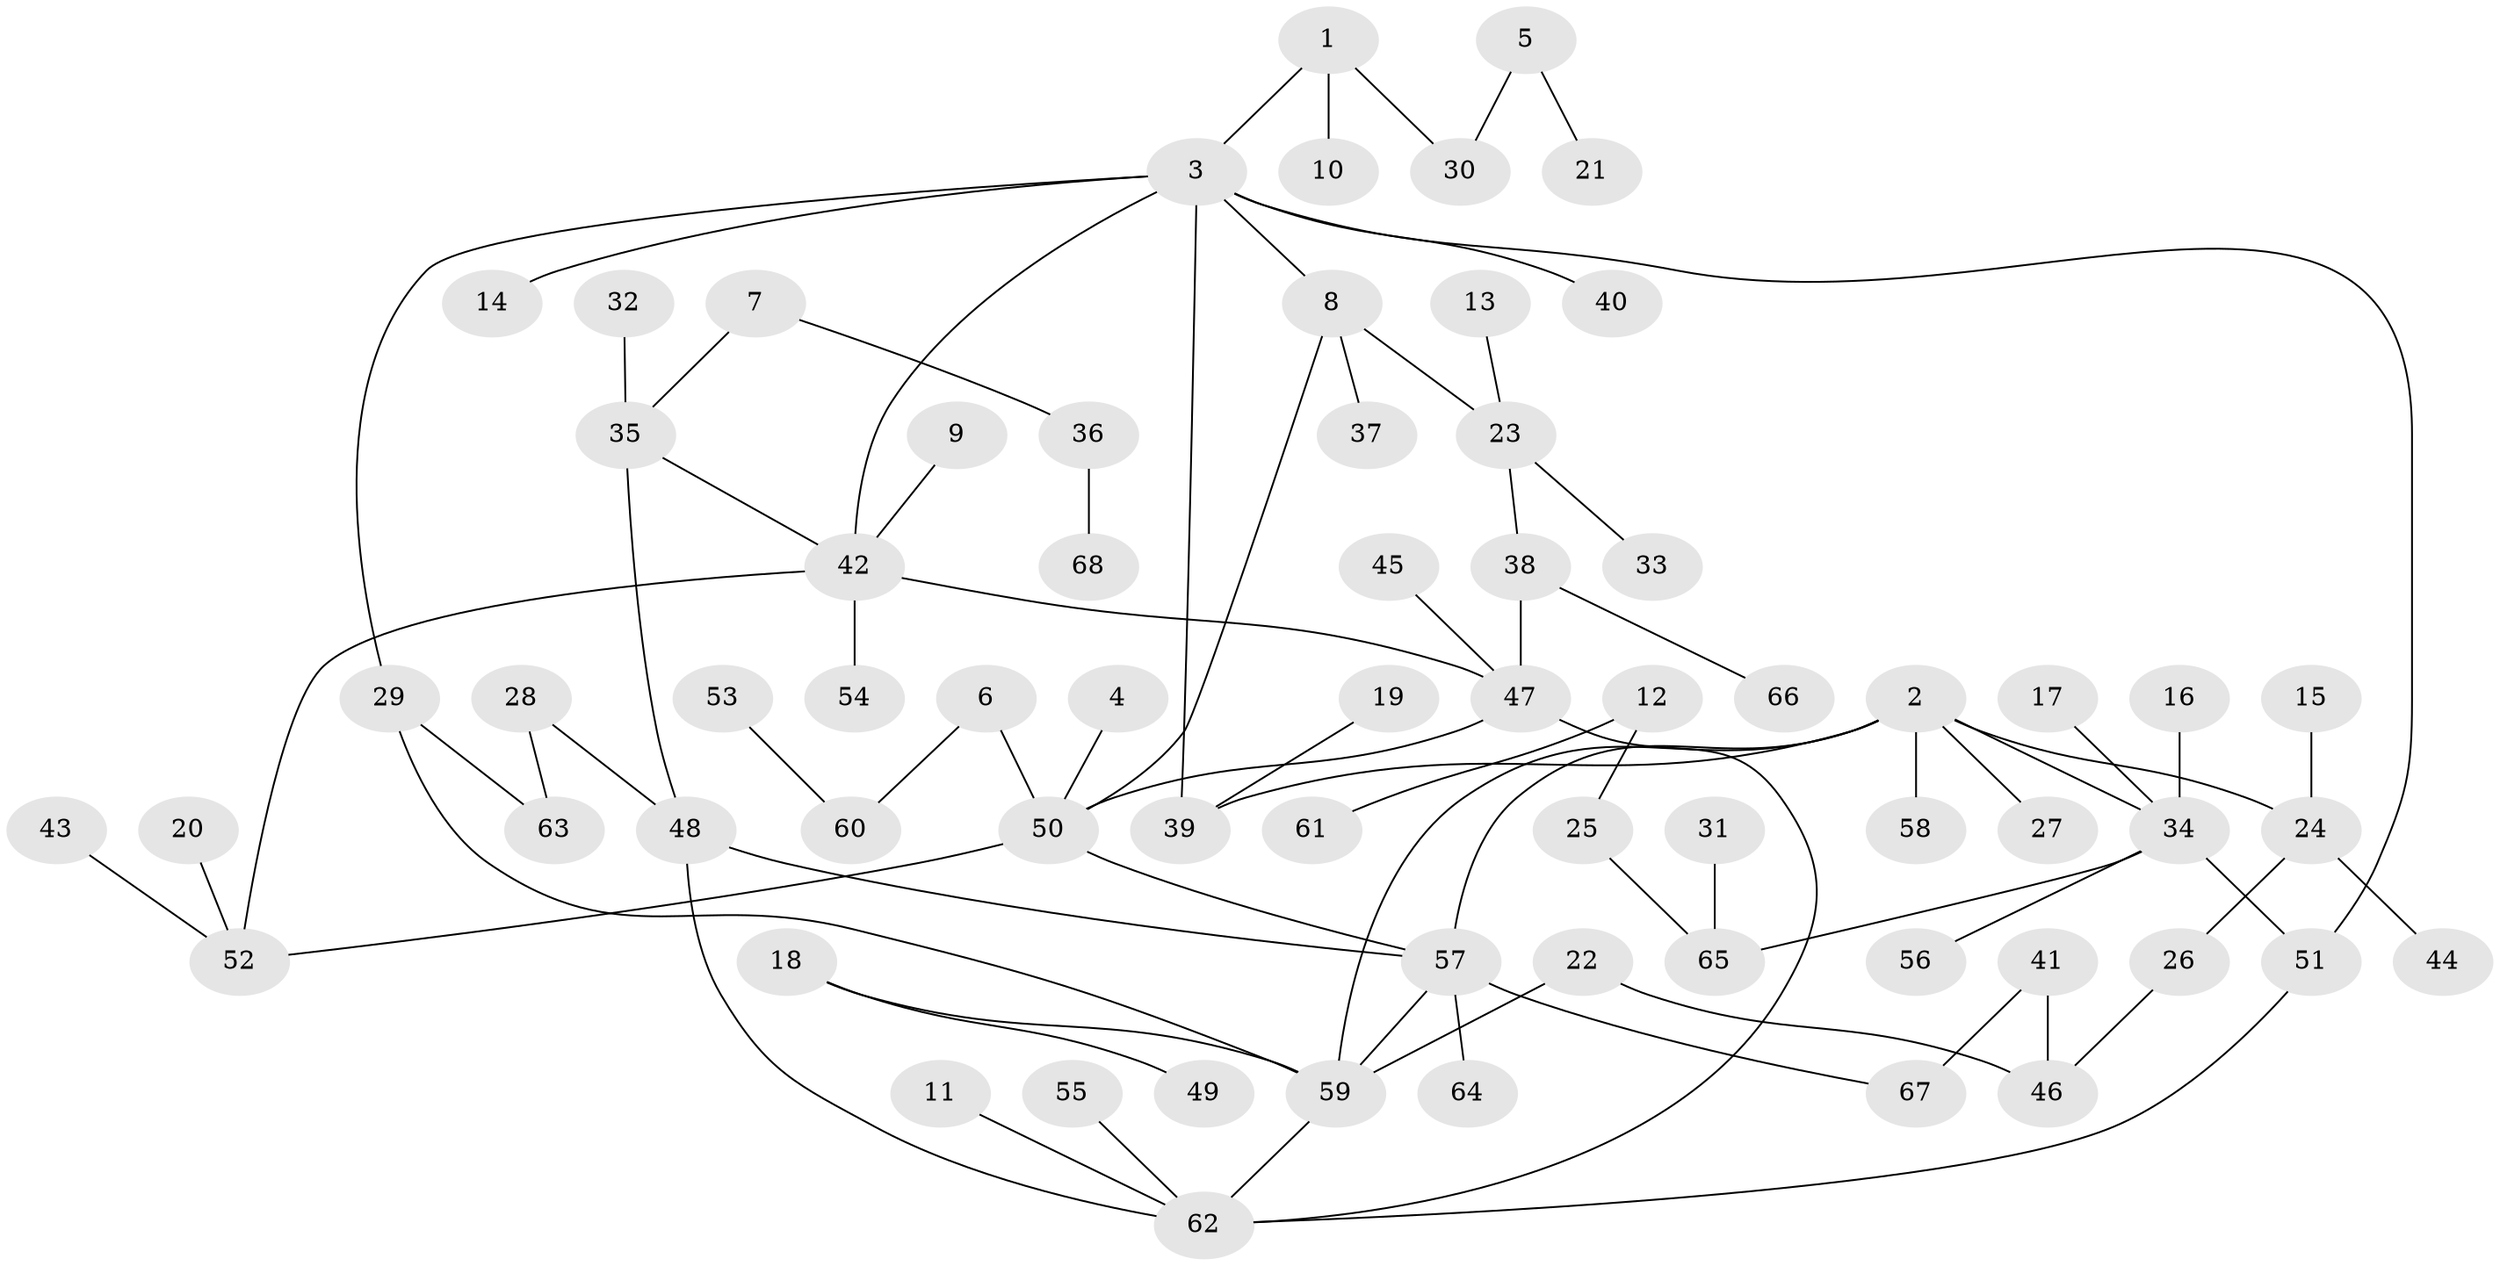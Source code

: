 // original degree distribution, {4: 0.06666666666666667, 7: 0.02962962962962963, 5: 0.044444444444444446, 6: 0.022222222222222223, 1: 0.43703703703703706, 3: 0.15555555555555556, 2: 0.24444444444444444}
// Generated by graph-tools (version 1.1) at 2025/49/03/09/25 03:49:16]
// undirected, 68 vertices, 81 edges
graph export_dot {
graph [start="1"]
  node [color=gray90,style=filled];
  1;
  2;
  3;
  4;
  5;
  6;
  7;
  8;
  9;
  10;
  11;
  12;
  13;
  14;
  15;
  16;
  17;
  18;
  19;
  20;
  21;
  22;
  23;
  24;
  25;
  26;
  27;
  28;
  29;
  30;
  31;
  32;
  33;
  34;
  35;
  36;
  37;
  38;
  39;
  40;
  41;
  42;
  43;
  44;
  45;
  46;
  47;
  48;
  49;
  50;
  51;
  52;
  53;
  54;
  55;
  56;
  57;
  58;
  59;
  60;
  61;
  62;
  63;
  64;
  65;
  66;
  67;
  68;
  1 -- 3 [weight=1.0];
  1 -- 10 [weight=1.0];
  1 -- 30 [weight=1.0];
  2 -- 24 [weight=1.0];
  2 -- 27 [weight=1.0];
  2 -- 34 [weight=1.0];
  2 -- 39 [weight=1.0];
  2 -- 57 [weight=1.0];
  2 -- 58 [weight=1.0];
  2 -- 59 [weight=1.0];
  3 -- 8 [weight=1.0];
  3 -- 14 [weight=1.0];
  3 -- 29 [weight=1.0];
  3 -- 39 [weight=1.0];
  3 -- 40 [weight=1.0];
  3 -- 42 [weight=1.0];
  3 -- 51 [weight=1.0];
  4 -- 50 [weight=1.0];
  5 -- 21 [weight=1.0];
  5 -- 30 [weight=1.0];
  6 -- 50 [weight=1.0];
  6 -- 60 [weight=1.0];
  7 -- 35 [weight=1.0];
  7 -- 36 [weight=1.0];
  8 -- 23 [weight=1.0];
  8 -- 37 [weight=1.0];
  8 -- 50 [weight=1.0];
  9 -- 42 [weight=1.0];
  11 -- 62 [weight=1.0];
  12 -- 25 [weight=1.0];
  12 -- 61 [weight=1.0];
  13 -- 23 [weight=1.0];
  15 -- 24 [weight=1.0];
  16 -- 34 [weight=1.0];
  17 -- 34 [weight=1.0];
  18 -- 49 [weight=1.0];
  18 -- 59 [weight=1.0];
  19 -- 39 [weight=1.0];
  20 -- 52 [weight=1.0];
  22 -- 46 [weight=1.0];
  22 -- 59 [weight=1.0];
  23 -- 33 [weight=1.0];
  23 -- 38 [weight=1.0];
  24 -- 26 [weight=1.0];
  24 -- 44 [weight=1.0];
  25 -- 65 [weight=1.0];
  26 -- 46 [weight=1.0];
  28 -- 48 [weight=1.0];
  28 -- 63 [weight=1.0];
  29 -- 59 [weight=1.0];
  29 -- 63 [weight=1.0];
  31 -- 65 [weight=1.0];
  32 -- 35 [weight=1.0];
  34 -- 51 [weight=1.0];
  34 -- 56 [weight=1.0];
  34 -- 65 [weight=1.0];
  35 -- 42 [weight=1.0];
  35 -- 48 [weight=1.0];
  36 -- 68 [weight=1.0];
  38 -- 47 [weight=1.0];
  38 -- 66 [weight=1.0];
  41 -- 46 [weight=1.0];
  41 -- 67 [weight=1.0];
  42 -- 47 [weight=1.0];
  42 -- 52 [weight=1.0];
  42 -- 54 [weight=1.0];
  43 -- 52 [weight=1.0];
  45 -- 47 [weight=1.0];
  47 -- 50 [weight=1.0];
  47 -- 62 [weight=1.0];
  48 -- 57 [weight=1.0];
  48 -- 62 [weight=1.0];
  50 -- 52 [weight=1.0];
  50 -- 57 [weight=1.0];
  51 -- 62 [weight=1.0];
  53 -- 60 [weight=1.0];
  55 -- 62 [weight=1.0];
  57 -- 59 [weight=1.0];
  57 -- 64 [weight=1.0];
  57 -- 67 [weight=1.0];
  59 -- 62 [weight=1.0];
}
